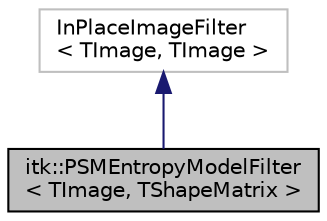 digraph "itk::PSMEntropyModelFilter&lt; TImage, TShapeMatrix &gt;"
{
  edge [fontname="Helvetica",fontsize="10",labelfontname="Helvetica",labelfontsize="10"];
  node [fontname="Helvetica",fontsize="10",shape=record];
  Node1 [label="itk::PSMEntropyModelFilter\l\< TImage, TShapeMatrix \>",height=0.2,width=0.4,color="black", fillcolor="grey75", style="filled", fontcolor="black"];
  Node2 -> Node1 [dir="back",color="midnightblue",fontsize="10",style="solid",fontname="Helvetica"];
  Node2 [label="InPlaceImageFilter\l\< TImage, TImage \>",height=0.2,width=0.4,color="grey75", fillcolor="white", style="filled"];
}
